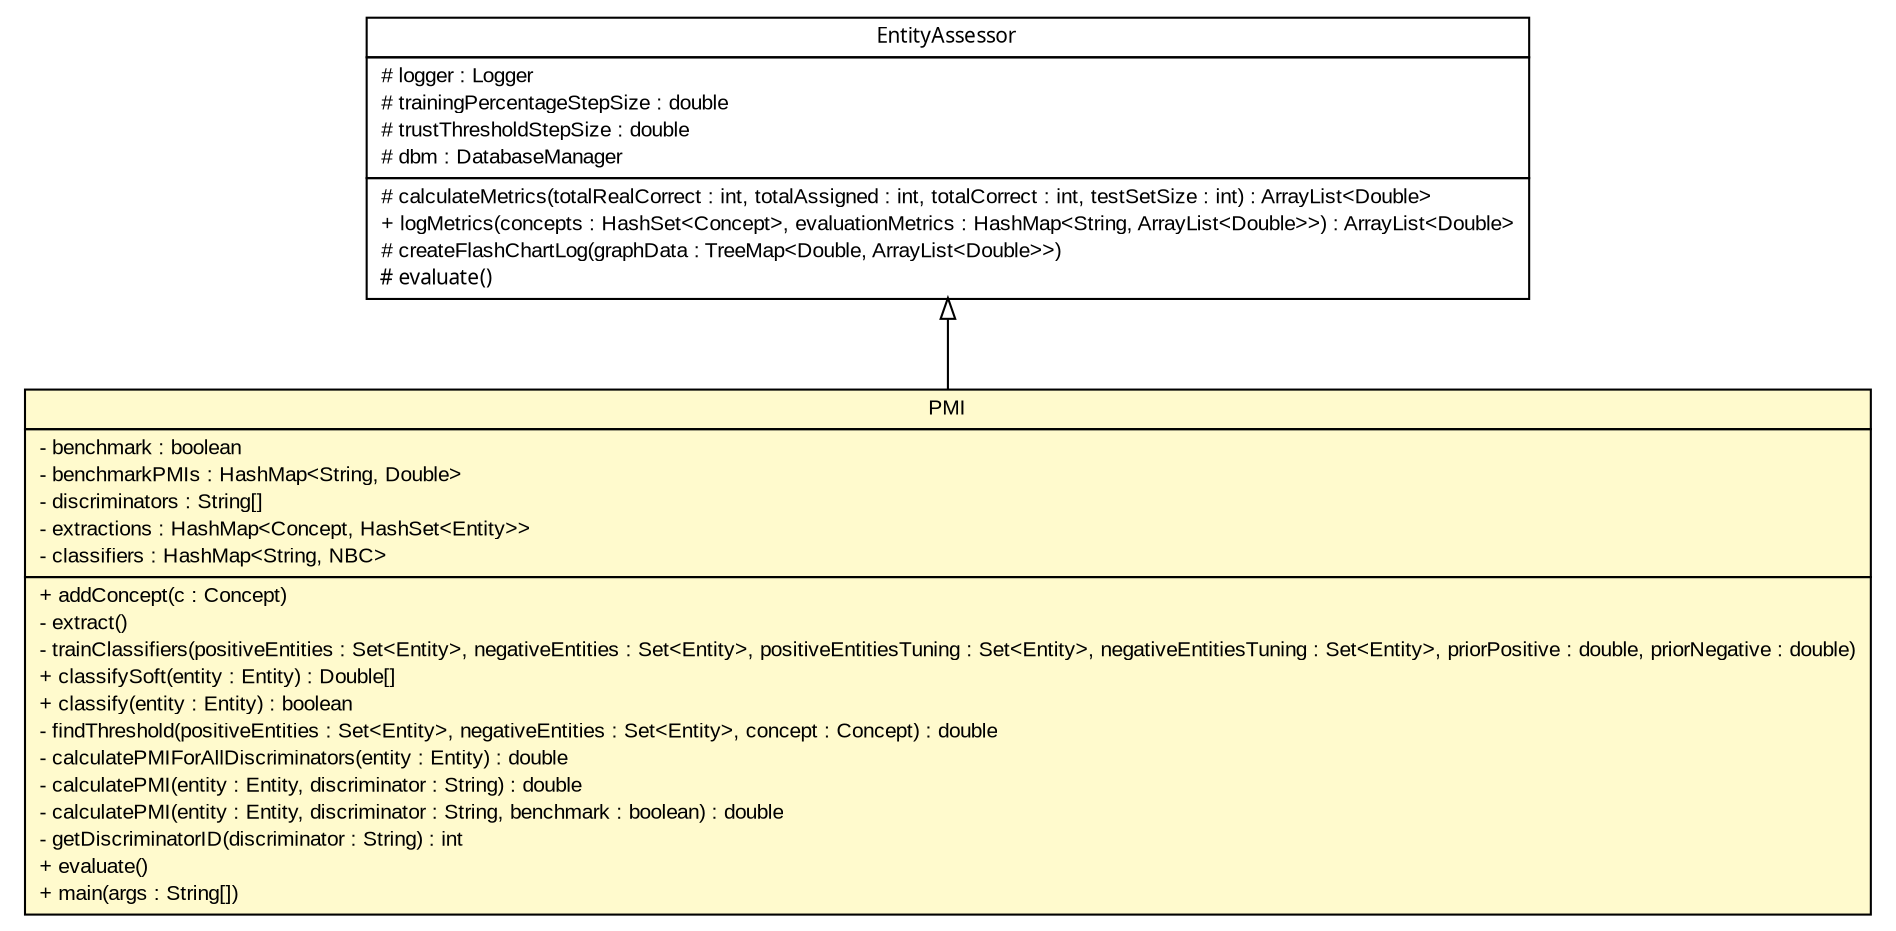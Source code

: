 #!/usr/local/bin/dot
#
# Class diagram 
# Generated by UMLGraph version 5.2 (http://www.umlgraph.org/)
#

digraph G {
	edge [fontname="arial",fontsize=10,labelfontname="arial",labelfontsize=10];
	node [fontname="arial",fontsize=10,shape=plaintext];
	nodesep=0.25;
	ranksep=0.5;
	// tud.iir.classification.entity.PMI
	c11750 [label=<<table title="tud.iir.classification.entity.PMI" border="0" cellborder="1" cellspacing="0" cellpadding="2" port="p" bgcolor="lemonChiffon" href="./PMI.html">
		<tr><td><table border="0" cellspacing="0" cellpadding="1">
<tr><td align="center" balign="center"> PMI </td></tr>
		</table></td></tr>
		<tr><td><table border="0" cellspacing="0" cellpadding="1">
<tr><td align="left" balign="left"> - benchmark : boolean </td></tr>
<tr><td align="left" balign="left"> - benchmarkPMIs : HashMap&lt;String, Double&gt; </td></tr>
<tr><td align="left" balign="left"> - discriminators : String[] </td></tr>
<tr><td align="left" balign="left"> - extractions : HashMap&lt;Concept, HashSet&lt;Entity&gt;&gt; </td></tr>
<tr><td align="left" balign="left"> - classifiers : HashMap&lt;String, NBC&gt; </td></tr>
		</table></td></tr>
		<tr><td><table border="0" cellspacing="0" cellpadding="1">
<tr><td align="left" balign="left"> + addConcept(c : Concept) </td></tr>
<tr><td align="left" balign="left"> - extract() </td></tr>
<tr><td align="left" balign="left"> - trainClassifiers(positiveEntities : Set&lt;Entity&gt;, negativeEntities : Set&lt;Entity&gt;, positiveEntitiesTuning : Set&lt;Entity&gt;, negativeEntitiesTuning : Set&lt;Entity&gt;, priorPositive : double, priorNegative : double) </td></tr>
<tr><td align="left" balign="left"> + classifySoft(entity : Entity) : Double[] </td></tr>
<tr><td align="left" balign="left"> + classify(entity : Entity) : boolean </td></tr>
<tr><td align="left" balign="left"> - findThreshold(positiveEntities : Set&lt;Entity&gt;, negativeEntities : Set&lt;Entity&gt;, concept : Concept) : double </td></tr>
<tr><td align="left" balign="left"> - calculatePMIForAllDiscriminators(entity : Entity) : double </td></tr>
<tr><td align="left" balign="left"> - calculatePMI(entity : Entity, discriminator : String) : double </td></tr>
<tr><td align="left" balign="left"> - calculatePMI(entity : Entity, discriminator : String, benchmark : boolean) : double </td></tr>
<tr><td align="left" balign="left"> - getDiscriminatorID(discriminator : String) : int </td></tr>
<tr><td align="left" balign="left"> + evaluate() </td></tr>
<tr><td align="left" balign="left"> + main(args : String[]) </td></tr>
		</table></td></tr>
		</table>>, fontname="arial", fontcolor="black", fontsize=10.0];
	// tud.iir.classification.entity.EntityAssessor
	c11758 [label=<<table title="tud.iir.classification.entity.EntityAssessor" border="0" cellborder="1" cellspacing="0" cellpadding="2" port="p" href="./EntityAssessor.html">
		<tr><td><table border="0" cellspacing="0" cellpadding="1">
<tr><td align="center" balign="center"><font face="ariali"> EntityAssessor </font></td></tr>
		</table></td></tr>
		<tr><td><table border="0" cellspacing="0" cellpadding="1">
<tr><td align="left" balign="left"> # logger : Logger </td></tr>
<tr><td align="left" balign="left"> # trainingPercentageStepSize : double </td></tr>
<tr><td align="left" balign="left"> # trustThresholdStepSize : double </td></tr>
<tr><td align="left" balign="left"> # dbm : DatabaseManager </td></tr>
		</table></td></tr>
		<tr><td><table border="0" cellspacing="0" cellpadding="1">
<tr><td align="left" balign="left"> # calculateMetrics(totalRealCorrect : int, totalAssigned : int, totalCorrect : int, testSetSize : int) : ArrayList&lt;Double&gt; </td></tr>
<tr><td align="left" balign="left"> + logMetrics(concepts : HashSet&lt;Concept&gt;, evaluationMetrics : HashMap&lt;String, ArrayList&lt;Double&gt;&gt;) : ArrayList&lt;Double&gt; </td></tr>
<tr><td align="left" balign="left"> # createFlashChartLog(graphData : TreeMap&lt;Double, ArrayList&lt;Double&gt;&gt;) </td></tr>
<tr><td align="left" balign="left"><font face="ariali" point-size="10.0"> # evaluate() </font></td></tr>
		</table></td></tr>
		</table>>, fontname="arial", fontcolor="black", fontsize=10.0];
	//tud.iir.classification.entity.PMI extends tud.iir.classification.entity.EntityAssessor
	c11758:p -> c11750:p [dir=back,arrowtail=empty];
}

